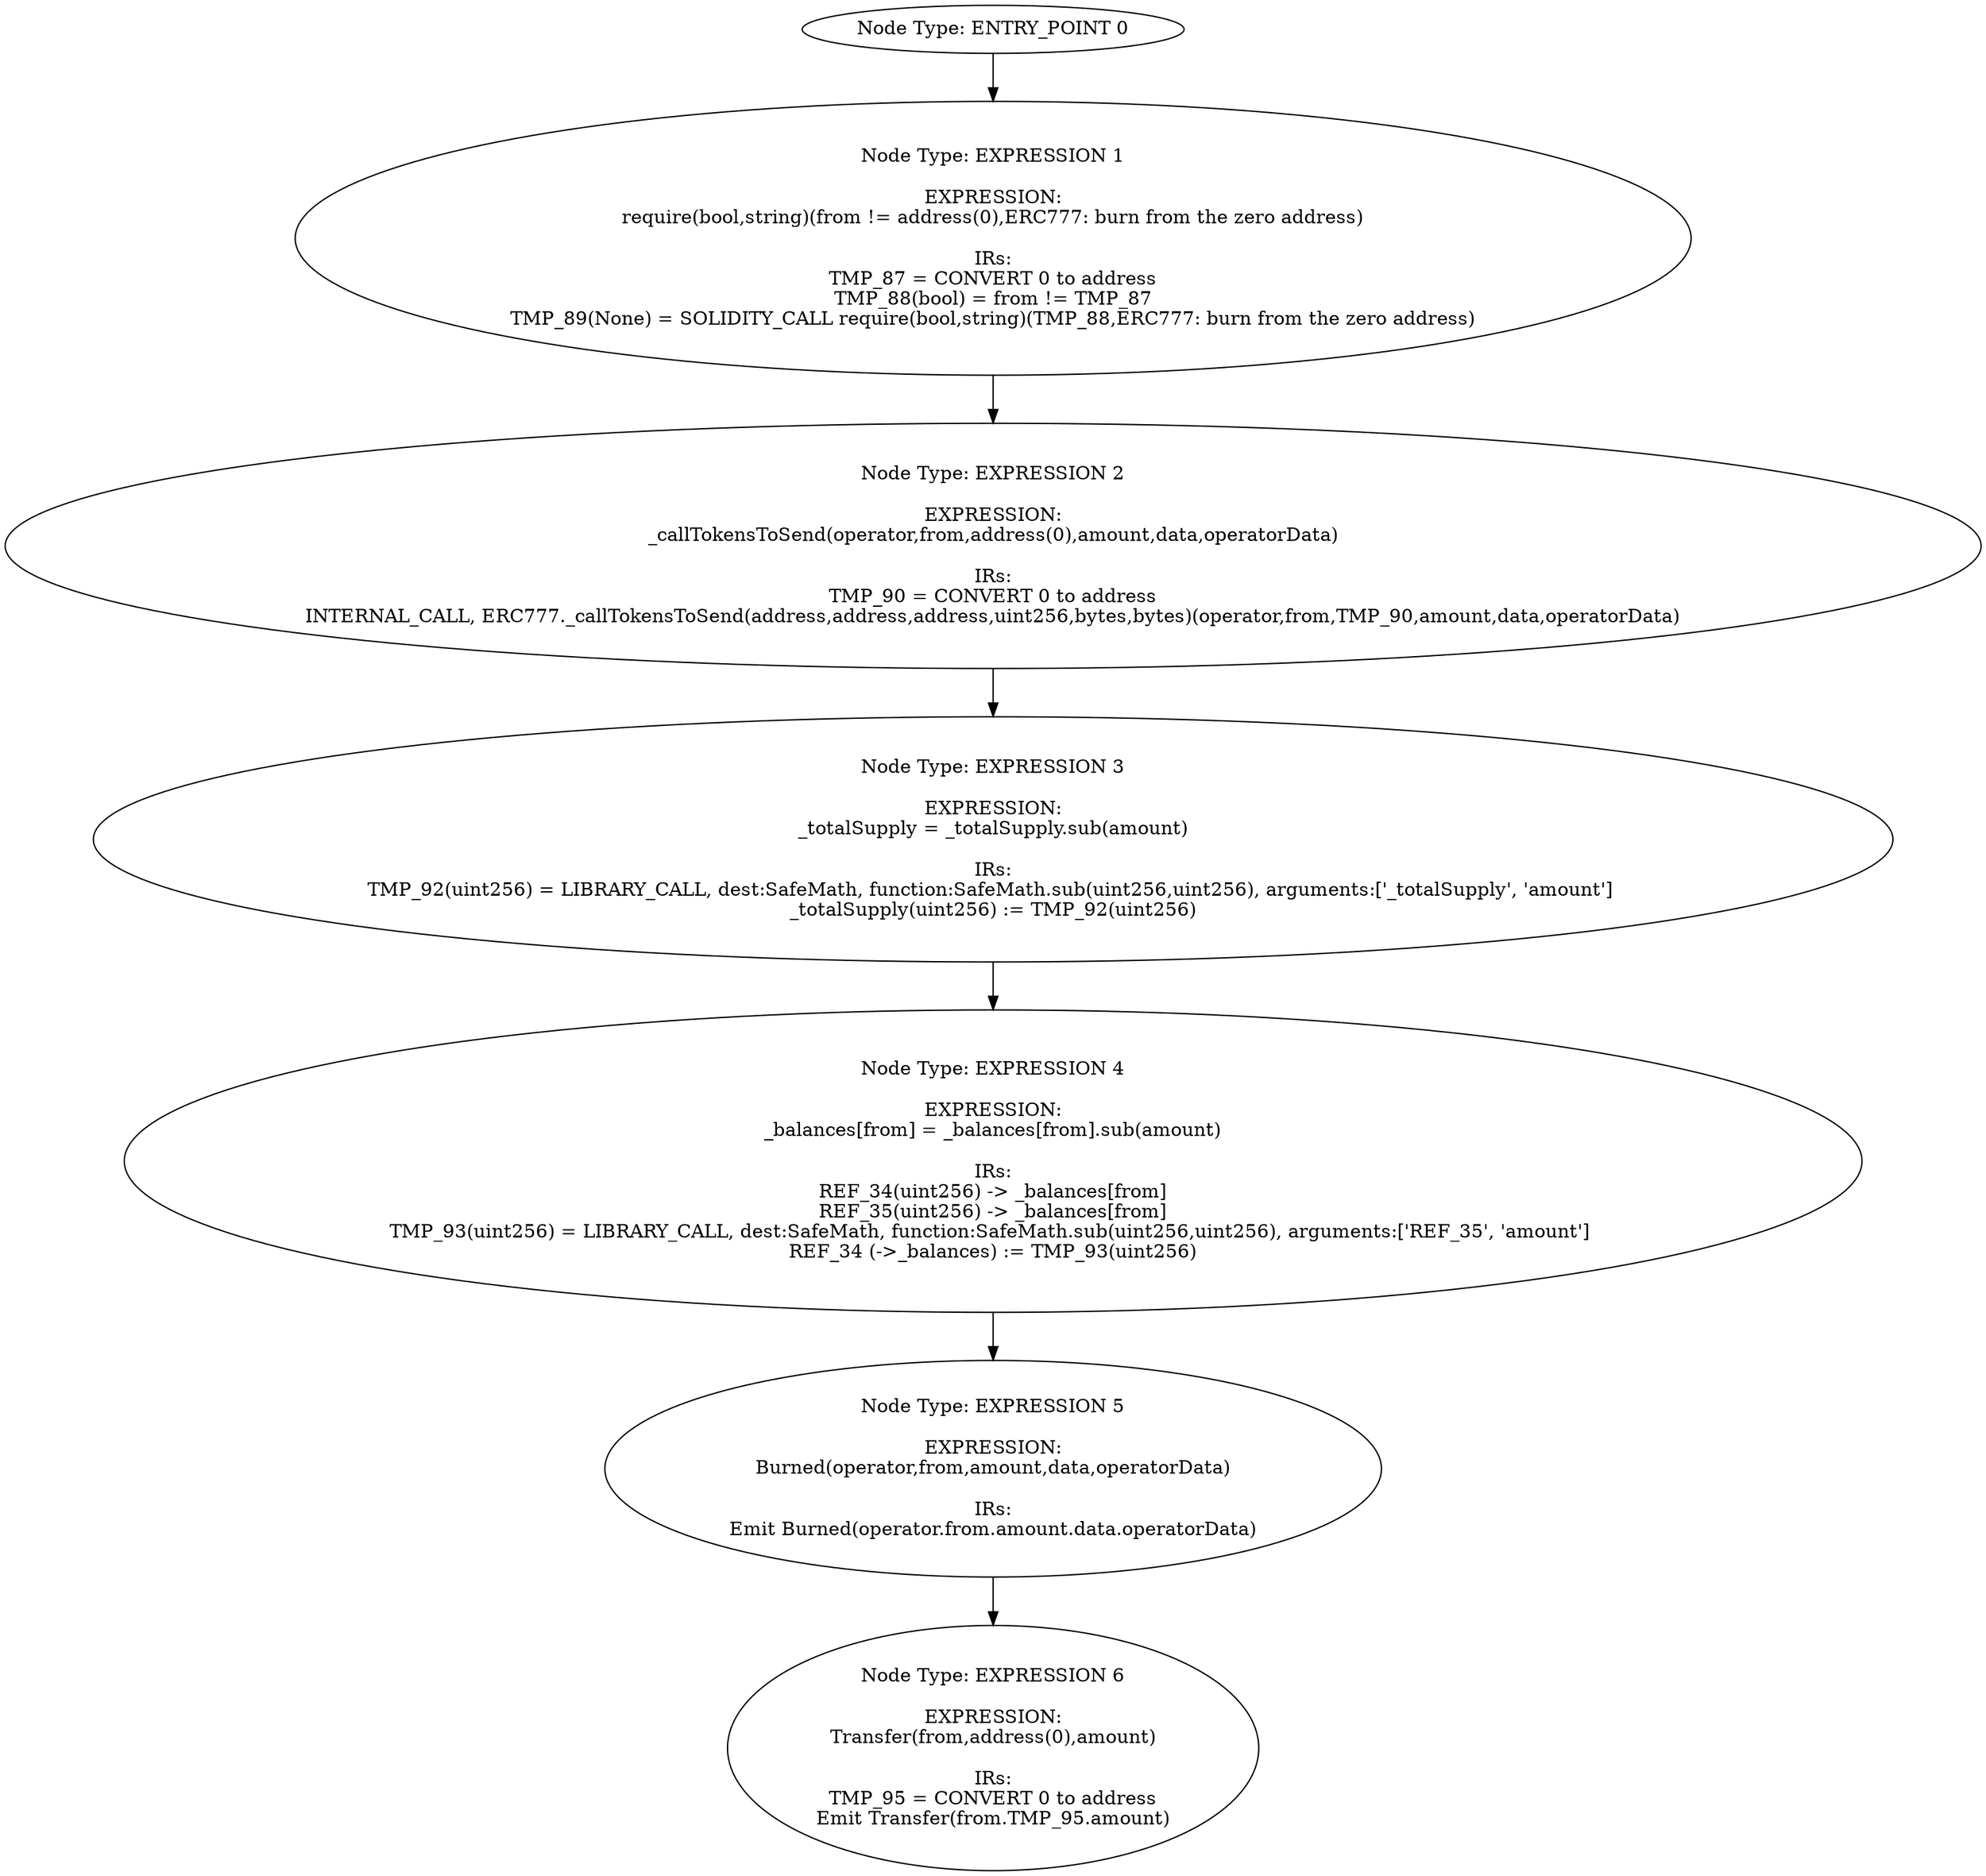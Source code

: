digraph{
0[label="Node Type: ENTRY_POINT 0
"];
0->1;
1[label="Node Type: EXPRESSION 1

EXPRESSION:
require(bool,string)(from != address(0),ERC777: burn from the zero address)

IRs:
TMP_87 = CONVERT 0 to address
TMP_88(bool) = from != TMP_87
TMP_89(None) = SOLIDITY_CALL require(bool,string)(TMP_88,ERC777: burn from the zero address)"];
1->2;
2[label="Node Type: EXPRESSION 2

EXPRESSION:
_callTokensToSend(operator,from,address(0),amount,data,operatorData)

IRs:
TMP_90 = CONVERT 0 to address
INTERNAL_CALL, ERC777._callTokensToSend(address,address,address,uint256,bytes,bytes)(operator,from,TMP_90,amount,data,operatorData)"];
2->3;
3[label="Node Type: EXPRESSION 3

EXPRESSION:
_totalSupply = _totalSupply.sub(amount)

IRs:
TMP_92(uint256) = LIBRARY_CALL, dest:SafeMath, function:SafeMath.sub(uint256,uint256), arguments:['_totalSupply', 'amount'] 
_totalSupply(uint256) := TMP_92(uint256)"];
3->4;
4[label="Node Type: EXPRESSION 4

EXPRESSION:
_balances[from] = _balances[from].sub(amount)

IRs:
REF_34(uint256) -> _balances[from]
REF_35(uint256) -> _balances[from]
TMP_93(uint256) = LIBRARY_CALL, dest:SafeMath, function:SafeMath.sub(uint256,uint256), arguments:['REF_35', 'amount'] 
REF_34 (->_balances) := TMP_93(uint256)"];
4->5;
5[label="Node Type: EXPRESSION 5

EXPRESSION:
Burned(operator,from,amount,data,operatorData)

IRs:
Emit Burned(operator.from.amount.data.operatorData)"];
5->6;
6[label="Node Type: EXPRESSION 6

EXPRESSION:
Transfer(from,address(0),amount)

IRs:
TMP_95 = CONVERT 0 to address
Emit Transfer(from.TMP_95.amount)"];
}
